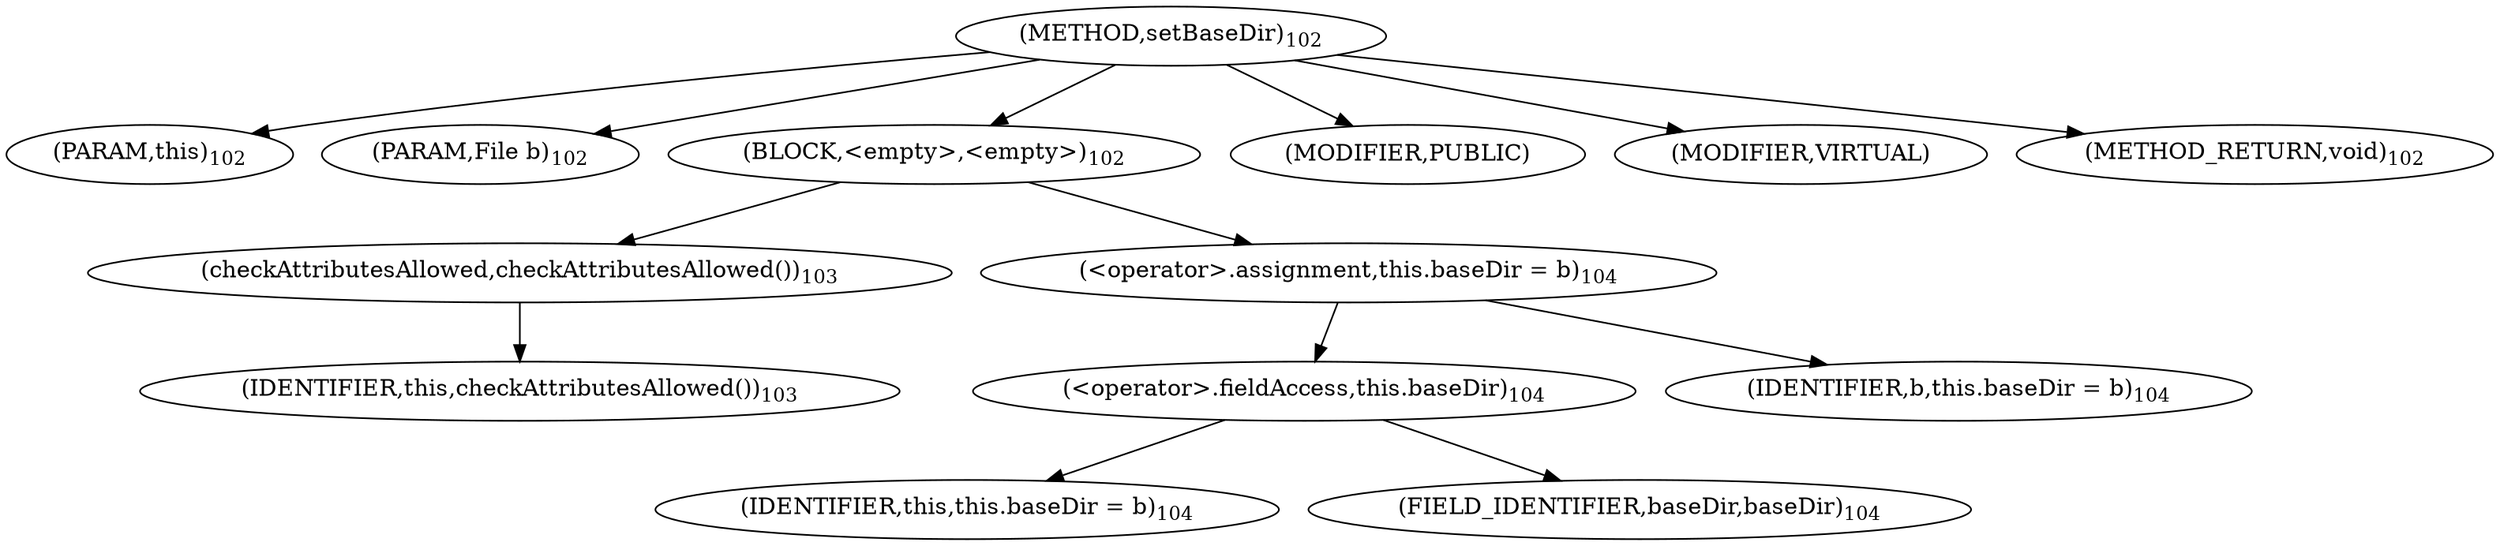 digraph "setBaseDir" {  
"185" [label = <(METHOD,setBaseDir)<SUB>102</SUB>> ]
"17" [label = <(PARAM,this)<SUB>102</SUB>> ]
"186" [label = <(PARAM,File b)<SUB>102</SUB>> ]
"187" [label = <(BLOCK,&lt;empty&gt;,&lt;empty&gt;)<SUB>102</SUB>> ]
"188" [label = <(checkAttributesAllowed,checkAttributesAllowed())<SUB>103</SUB>> ]
"16" [label = <(IDENTIFIER,this,checkAttributesAllowed())<SUB>103</SUB>> ]
"189" [label = <(&lt;operator&gt;.assignment,this.baseDir = b)<SUB>104</SUB>> ]
"190" [label = <(&lt;operator&gt;.fieldAccess,this.baseDir)<SUB>104</SUB>> ]
"191" [label = <(IDENTIFIER,this,this.baseDir = b)<SUB>104</SUB>> ]
"192" [label = <(FIELD_IDENTIFIER,baseDir,baseDir)<SUB>104</SUB>> ]
"193" [label = <(IDENTIFIER,b,this.baseDir = b)<SUB>104</SUB>> ]
"194" [label = <(MODIFIER,PUBLIC)> ]
"195" [label = <(MODIFIER,VIRTUAL)> ]
"196" [label = <(METHOD_RETURN,void)<SUB>102</SUB>> ]
  "185" -> "17" 
  "185" -> "186" 
  "185" -> "187" 
  "185" -> "194" 
  "185" -> "195" 
  "185" -> "196" 
  "187" -> "188" 
  "187" -> "189" 
  "188" -> "16" 
  "189" -> "190" 
  "189" -> "193" 
  "190" -> "191" 
  "190" -> "192" 
}
